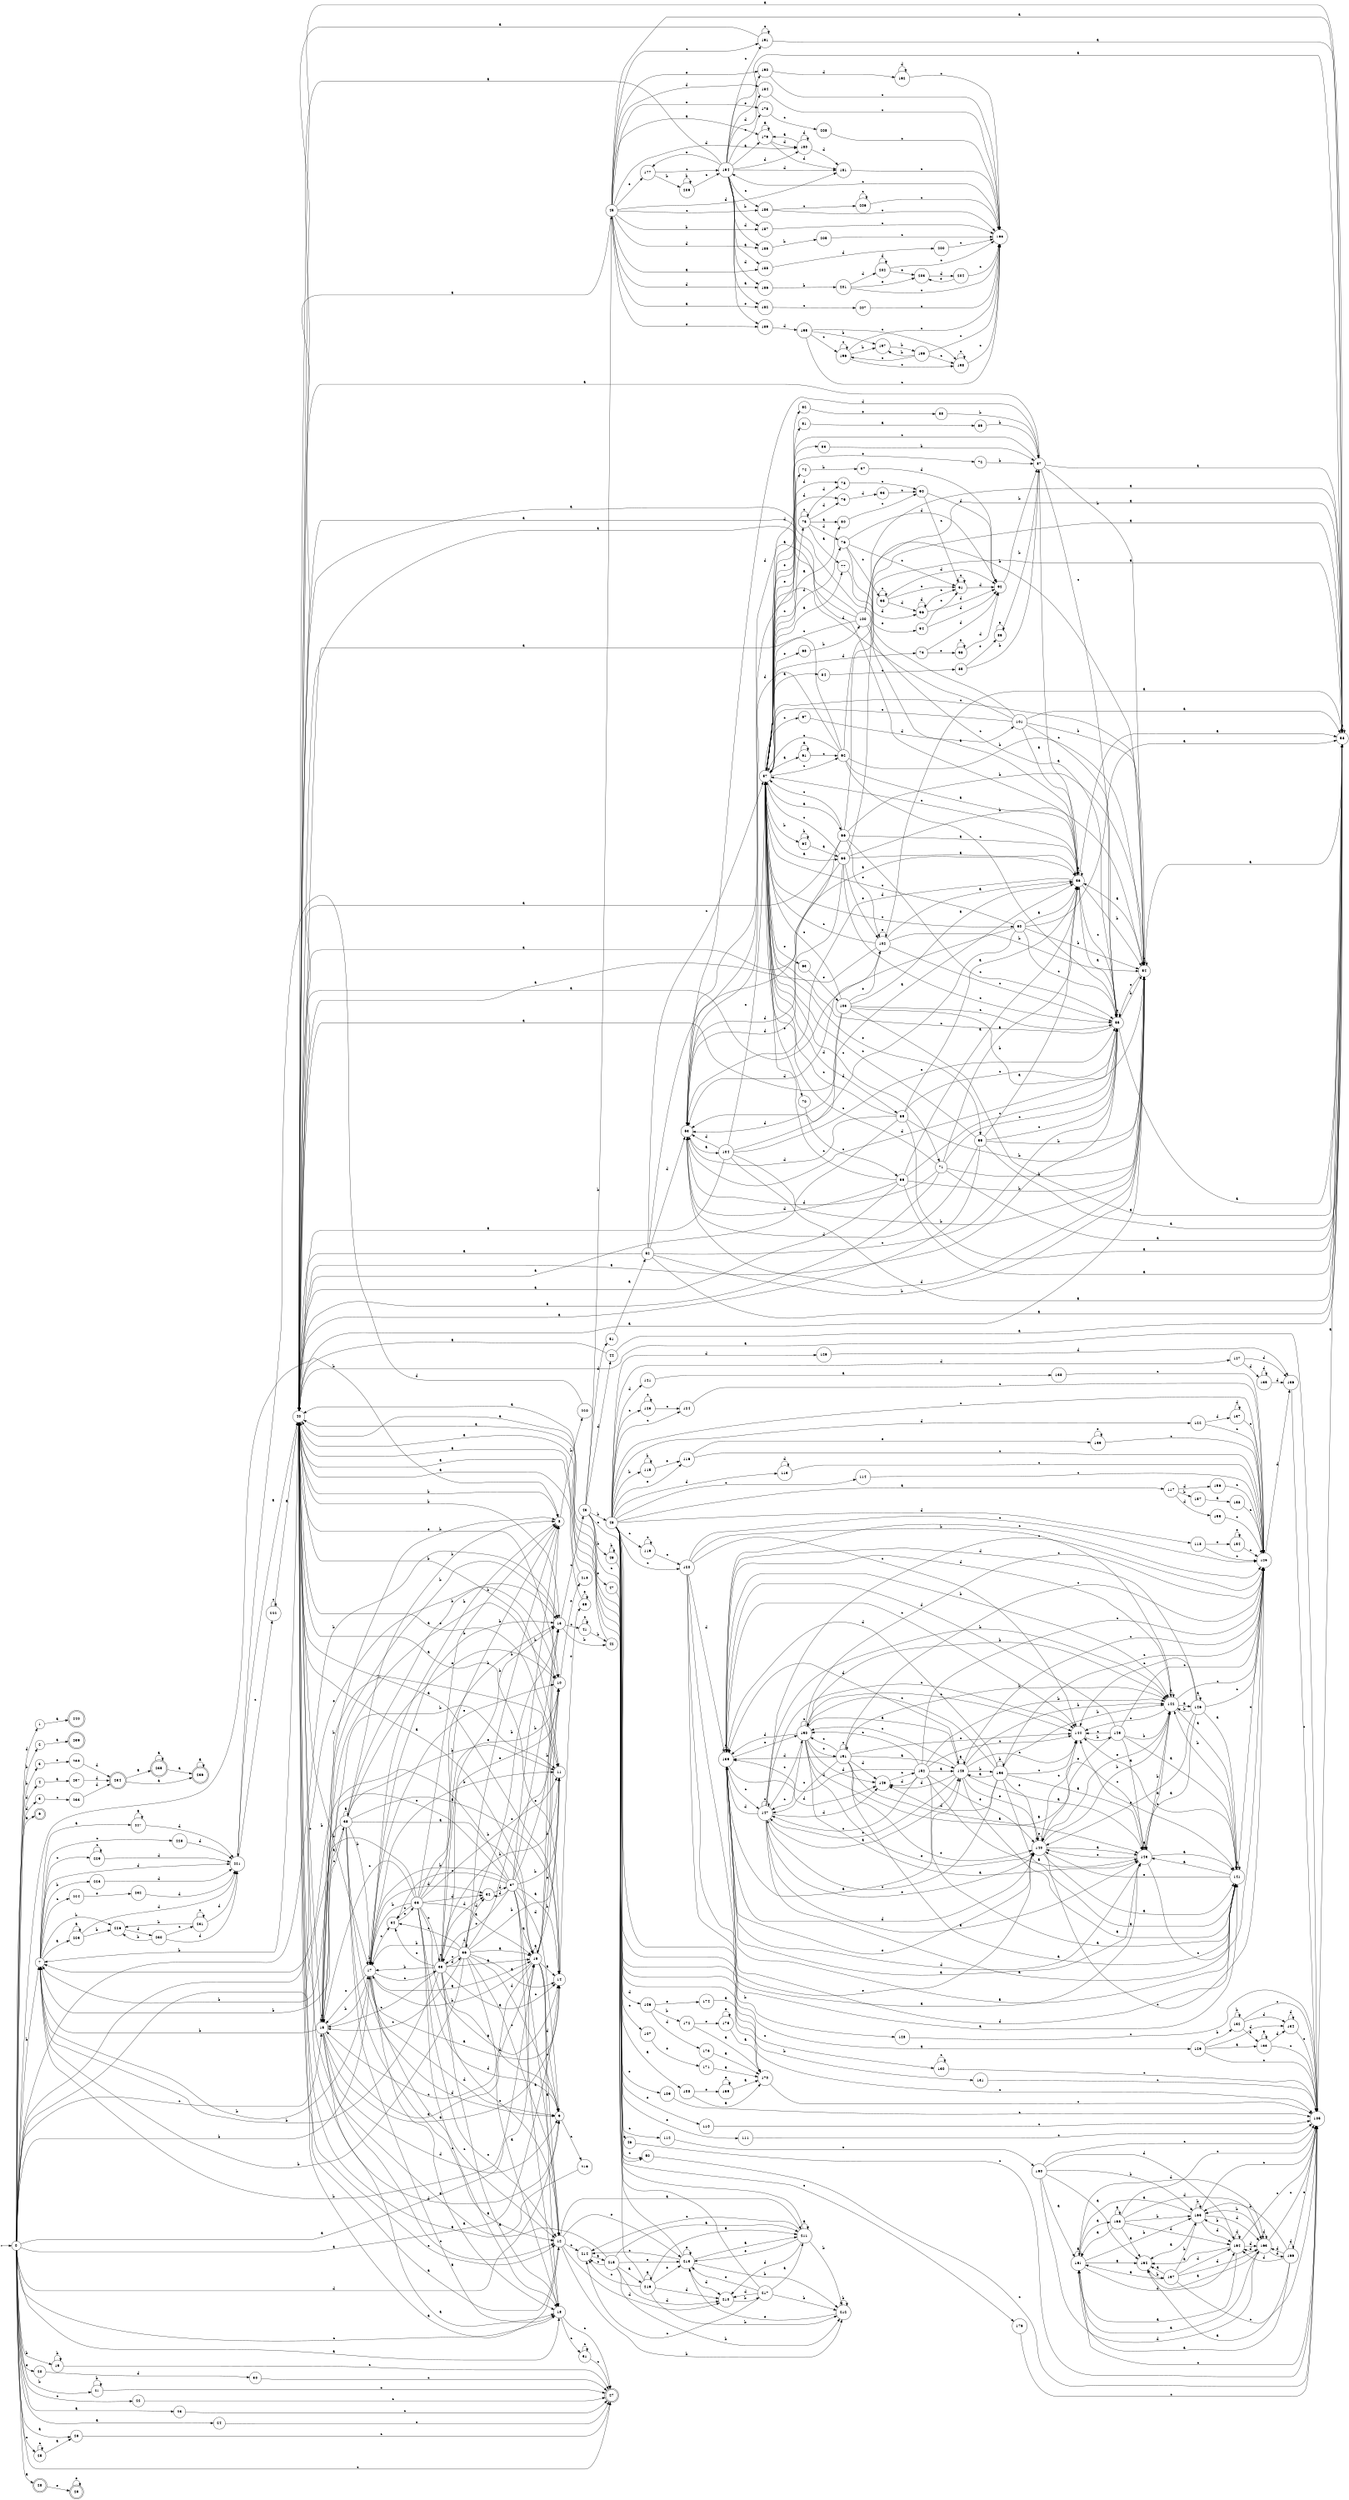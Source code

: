 digraph finite_state_machine {
rankdir=LR;
size="20,20";
node [shape = point]; "dummy0"
node [shape = circle]; "0";
"dummy0" -> "0";
node [shape = circle]; "1";
node [shape = circle]; "2";
node [shape = circle]; "3";
node [shape = circle]; "4";
node [shape = circle]; "5";
node [shape = doublecircle]; "6";node [shape = circle]; "7";
node [shape = circle]; "8";
node [shape = circle]; "9";
node [shape = circle]; "10";
node [shape = circle]; "11";
node [shape = circle]; "12";
node [shape = circle]; "13";
node [shape = circle]; "14";
node [shape = circle]; "15";
node [shape = circle]; "16";
node [shape = circle]; "17";
node [shape = circle]; "18";
node [shape = circle]; "19";
node [shape = circle]; "20";
node [shape = circle]; "21";
node [shape = circle]; "22";
node [shape = circle]; "23";
node [shape = circle]; "24";
node [shape = circle]; "25";
node [shape = circle]; "26";
node [shape = doublecircle]; "27";node [shape = doublecircle]; "28";node [shape = doublecircle]; "29";node [shape = circle]; "30";
node [shape = circle]; "31";
node [shape = circle]; "32";
node [shape = circle]; "33";
node [shape = circle]; "34";
node [shape = circle]; "35";
node [shape = circle]; "36";
node [shape = circle]; "37";
node [shape = circle]; "38";
node [shape = circle]; "39";
node [shape = circle]; "40";
node [shape = circle]; "41";
node [shape = circle]; "42";
node [shape = circle]; "43";
node [shape = circle]; "44";
node [shape = circle]; "45";
node [shape = circle]; "46";
node [shape = circle]; "47";
node [shape = circle]; "48";
node [shape = circle]; "49";
node [shape = circle]; "50";
node [shape = circle]; "51";
node [shape = circle]; "52";
node [shape = circle]; "53";
node [shape = circle]; "54";
node [shape = circle]; "55";
node [shape = circle]; "56";
node [shape = circle]; "57";
node [shape = circle]; "58";
node [shape = circle]; "59";
node [shape = circle]; "60";
node [shape = circle]; "61";
node [shape = circle]; "62";
node [shape = circle]; "63";
node [shape = circle]; "64";
node [shape = circle]; "65";
node [shape = circle]; "66";
node [shape = circle]; "67";
node [shape = circle]; "68";
node [shape = circle]; "69";
node [shape = circle]; "70";
node [shape = circle]; "71";
node [shape = circle]; "72";
node [shape = circle]; "73";
node [shape = circle]; "74";
node [shape = circle]; "75";
node [shape = circle]; "76";
node [shape = circle]; "77";
node [shape = circle]; "78";
node [shape = circle]; "79";
node [shape = circle]; "80";
node [shape = circle]; "81";
node [shape = circle]; "82";
node [shape = circle]; "83";
node [shape = circle]; "84";
node [shape = circle]; "85";
node [shape = circle]; "86";
node [shape = circle]; "87";
node [shape = circle]; "88";
node [shape = circle]; "89";
node [shape = circle]; "90";
node [shape = circle]; "91";
node [shape = circle]; "92";
node [shape = circle]; "93";
node [shape = circle]; "94";
node [shape = circle]; "95";
node [shape = circle]; "96";
node [shape = circle]; "97";
node [shape = circle]; "98";
node [shape = circle]; "99";
node [shape = circle]; "100";
node [shape = circle]; "101";
node [shape = circle]; "102";
node [shape = circle]; "103";
node [shape = circle]; "104";
node [shape = circle]; "105";
node [shape = circle]; "106";
node [shape = circle]; "107";
node [shape = circle]; "108";
node [shape = circle]; "109";
node [shape = circle]; "110";
node [shape = circle]; "111";
node [shape = circle]; "112";
node [shape = circle]; "113";
node [shape = circle]; "114";
node [shape = circle]; "115";
node [shape = circle]; "116";
node [shape = circle]; "117";
node [shape = circle]; "118";
node [shape = circle]; "119";
node [shape = circle]; "120";
node [shape = circle]; "121";
node [shape = circle]; "122";
node [shape = circle]; "123";
node [shape = circle]; "124";
node [shape = circle]; "125";
node [shape = circle]; "126";
node [shape = circle]; "127";
node [shape = circle]; "128";
node [shape = circle]; "129";
node [shape = circle]; "130";
node [shape = circle]; "131";
node [shape = circle]; "132";
node [shape = circle]; "133";
node [shape = circle]; "134";
node [shape = circle]; "135";
node [shape = circle]; "136";
node [shape = circle]; "137";
node [shape = circle]; "138";
node [shape = circle]; "139";
node [shape = circle]; "140";
node [shape = circle]; "141";
node [shape = circle]; "142";
node [shape = circle]; "143";
node [shape = circle]; "144";
node [shape = circle]; "145";
node [shape = circle]; "146";
node [shape = circle]; "147";
node [shape = circle]; "148";
node [shape = circle]; "149";
node [shape = circle]; "150";
node [shape = circle]; "151";
node [shape = circle]; "152";
node [shape = circle]; "153";
node [shape = circle]; "154";
node [shape = circle]; "155";
node [shape = circle]; "156";
node [shape = circle]; "157";
node [shape = circle]; "158";
node [shape = circle]; "159";
node [shape = circle]; "160";
node [shape = circle]; "161";
node [shape = circle]; "162";
node [shape = circle]; "163";
node [shape = circle]; "164";
node [shape = circle]; "165";
node [shape = circle]; "166";
node [shape = circle]; "167";
node [shape = circle]; "168";
node [shape = circle]; "169";
node [shape = circle]; "170";
node [shape = circle]; "171";
node [shape = circle]; "172";
node [shape = circle]; "173";
node [shape = circle]; "174";
node [shape = circle]; "175";
node [shape = circle]; "176";
node [shape = circle]; "177";
node [shape = circle]; "178";
node [shape = circle]; "179";
node [shape = circle]; "180";
node [shape = circle]; "181";
node [shape = circle]; "182";
node [shape = circle]; "183";
node [shape = circle]; "184";
node [shape = circle]; "185";
node [shape = circle]; "186";
node [shape = circle]; "187";
node [shape = circle]; "188";
node [shape = circle]; "189";
node [shape = circle]; "190";
node [shape = circle]; "191";
node [shape = circle]; "192";
node [shape = circle]; "193";
node [shape = circle]; "194";
node [shape = circle]; "195";
node [shape = circle]; "196";
node [shape = circle]; "197";
node [shape = circle]; "198";
node [shape = circle]; "199";
node [shape = circle]; "200";
node [shape = circle]; "201";
node [shape = circle]; "202";
node [shape = circle]; "203";
node [shape = circle]; "204";
node [shape = circle]; "205";
node [shape = circle]; "206";
node [shape = circle]; "207";
node [shape = circle]; "208";
node [shape = circle]; "209";
node [shape = circle]; "210";
node [shape = circle]; "211";
node [shape = circle]; "212";
node [shape = circle]; "213";
node [shape = circle]; "214";
node [shape = circle]; "215";
node [shape = circle]; "216";
node [shape = circle]; "217";
node [shape = circle]; "218";
node [shape = circle]; "219";
node [shape = circle]; "220";
node [shape = circle]; "221";
node [shape = circle]; "222";
node [shape = circle]; "223";
node [shape = circle]; "224";
node [shape = circle]; "225";
node [shape = circle]; "226";
node [shape = circle]; "227";
node [shape = circle]; "228";
node [shape = circle]; "229";
node [shape = circle]; "230";
node [shape = circle]; "231";
node [shape = circle]; "232";
node [shape = circle]; "233";
node [shape = doublecircle]; "234";node [shape = doublecircle]; "235";node [shape = doublecircle]; "236";node [shape = circle]; "237";
node [shape = circle]; "238";
node [shape = doublecircle]; "239";node [shape = doublecircle]; "240";"0" -> "1" [label = "d"];
 "0" -> "4" [label = "d"];
 "0" -> "5" [label = "d"];
 "0" -> "9" [label = "d"];
 "0" -> "2" [label = "b"];
 "0" -> "3" [label = "b"];
 "0" -> "7" [label = "b"];
 "0" -> "8" [label = "b"];
 "0" -> "11" [label = "b"];
 "0" -> "13" [label = "b"];
 "0" -> "17" [label = "b"];
 "0" -> "19" [label = "b"];
 "0" -> "21" [label = "b"];
 "0" -> "6" [label = "a"];
 "0" -> "14" [label = "a"];
 "0" -> "16" [label = "a"];
 "0" -> "18" [label = "a"];
 "0" -> "23" [label = "a"];
 "0" -> "24" [label = "a"];
 "0" -> "26" [label = "a"];
 "0" -> "28" [label = "a"];
 "0" -> "10" [label = "e"];
 "0" -> "20" [label = "e"];
 "0" -> "22" [label = "c"];
 "0" -> "25" [label = "c"];
 "0" -> "27" [label = "c"];
 "0" -> "12" [label = "c"];
 "0" -> "15" [label = "c"];
 "28" -> "29" [label = "e"];
 "29" -> "29" [label = "e"];
 "26" -> "27" [label = "c"];
 "25" -> "25" [label = "c"];
 "25" -> "26" [label = "a"];
 "24" -> "27" [label = "c"];
 "23" -> "27" [label = "c"];
 "22" -> "27" [label = "c"];
 "21" -> "21" [label = "b"];
 "21" -> "27" [label = "c"];
 "20" -> "30" [label = "d"];
 "30" -> "27" [label = "c"];
 "19" -> "19" [label = "b"];
 "19" -> "27" [label = "c"];
 "18" -> "27" [label = "c"];
 "18" -> "31" [label = "c"];
 "31" -> "27" [label = "c"];
 "31" -> "31" [label = "c"];
 "17" -> "17" [label = "b"];
 "17" -> "7" [label = "b"];
 "17" -> "8" [label = "b"];
 "17" -> "11" [label = "b"];
 "17" -> "13" [label = "b"];
 "17" -> "32" [label = "d"];
 "17" -> "9" [label = "d"];
 "17" -> "33" [label = "c"];
 "17" -> "34" [label = "c"];
 "17" -> "12" [label = "c"];
 "17" -> "15" [label = "c"];
 "17" -> "10" [label = "e"];
 "17" -> "16" [label = "a"];
 "17" -> "18" [label = "a"];
 "17" -> "14" [label = "a"];
 "34" -> "35" [label = "c"];
 "35" -> "33" [label = "c"];
 "35" -> "34" [label = "c"];
 "35" -> "12" [label = "c"];
 "35" -> "15" [label = "c"];
 "35" -> "32" [label = "d"];
 "35" -> "9" [label = "d"];
 "35" -> "17" [label = "b"];
 "35" -> "7" [label = "b"];
 "35" -> "8" [label = "b"];
 "35" -> "11" [label = "b"];
 "35" -> "13" [label = "b"];
 "35" -> "10" [label = "e"];
 "35" -> "16" [label = "a"];
 "35" -> "18" [label = "a"];
 "35" -> "14" [label = "a"];
 "33" -> "33" [label = "c"];
 "33" -> "34" [label = "c"];
 "33" -> "12" [label = "c"];
 "33" -> "15" [label = "c"];
 "33" -> "32" [label = "d"];
 "33" -> "9" [label = "d"];
 "33" -> "36" [label = "d"];
 "33" -> "17" [label = "b"];
 "33" -> "7" [label = "b"];
 "33" -> "8" [label = "b"];
 "33" -> "11" [label = "b"];
 "33" -> "13" [label = "b"];
 "33" -> "10" [label = "e"];
 "33" -> "16" [label = "a"];
 "33" -> "18" [label = "a"];
 "33" -> "14" [label = "a"];
 "36" -> "32" [label = "d"];
 "36" -> "9" [label = "d"];
 "36" -> "36" [label = "d"];
 "36" -> "33" [label = "c"];
 "36" -> "34" [label = "c"];
 "36" -> "12" [label = "c"];
 "36" -> "15" [label = "c"];
 "36" -> "17" [label = "b"];
 "36" -> "7" [label = "b"];
 "36" -> "8" [label = "b"];
 "36" -> "11" [label = "b"];
 "36" -> "13" [label = "b"];
 "36" -> "10" [label = "e"];
 "36" -> "16" [label = "a"];
 "36" -> "18" [label = "a"];
 "36" -> "14" [label = "a"];
 "32" -> "37" [label = "d"];
 "37" -> "32" [label = "d"];
 "37" -> "9" [label = "d"];
 "37" -> "33" [label = "c"];
 "37" -> "34" [label = "c"];
 "37" -> "12" [label = "c"];
 "37" -> "15" [label = "c"];
 "37" -> "17" [label = "b"];
 "37" -> "7" [label = "b"];
 "37" -> "8" [label = "b"];
 "37" -> "11" [label = "b"];
 "37" -> "13" [label = "b"];
 "37" -> "10" [label = "e"];
 "37" -> "16" [label = "a"];
 "37" -> "18" [label = "a"];
 "37" -> "14" [label = "a"];
 "16" -> "16" [label = "a"];
 "16" -> "18" [label = "a"];
 "16" -> "14" [label = "a"];
 "16" -> "17" [label = "b"];
 "16" -> "7" [label = "b"];
 "16" -> "8" [label = "b"];
 "16" -> "11" [label = "b"];
 "16" -> "13" [label = "b"];
 "16" -> "9" [label = "d"];
 "16" -> "10" [label = "e"];
 "16" -> "12" [label = "c"];
 "16" -> "15" [label = "c"];
 "15" -> "12" [label = "c"];
 "15" -> "15" [label = "c"];
 "15" -> "16" [label = "a"];
 "15" -> "18" [label = "a"];
 "15" -> "38" [label = "a"];
 "15" -> "14" [label = "a"];
 "15" -> "17" [label = "b"];
 "15" -> "7" [label = "b"];
 "15" -> "8" [label = "b"];
 "15" -> "11" [label = "b"];
 "15" -> "13" [label = "b"];
 "15" -> "9" [label = "d"];
 "15" -> "10" [label = "e"];
 "38" -> "16" [label = "a"];
 "38" -> "18" [label = "a"];
 "38" -> "38" [label = "a"];
 "38" -> "14" [label = "a"];
 "38" -> "12" [label = "c"];
 "38" -> "15" [label = "c"];
 "38" -> "17" [label = "b"];
 "38" -> "7" [label = "b"];
 "38" -> "8" [label = "b"];
 "38" -> "11" [label = "b"];
 "38" -> "13" [label = "b"];
 "38" -> "9" [label = "d"];
 "38" -> "10" [label = "e"];
 "14" -> "39" [label = "e"];
 "14" -> "40" [label = "a"];
 "40" -> "17" [label = "b"];
 "40" -> "7" [label = "b"];
 "40" -> "8" [label = "b"];
 "40" -> "11" [label = "b"];
 "40" -> "13" [label = "b"];
 "40" -> "9" [label = "d"];
 "40" -> "10" [label = "e"];
 "40" -> "12" [label = "c"];
 "40" -> "15" [label = "c"];
 "40" -> "16" [label = "a"];
 "40" -> "18" [label = "a"];
 "40" -> "14" [label = "a"];
 "39" -> "39" [label = "e"];
 "39" -> "40" [label = "a"];
 "13" -> "41" [label = "c"];
 "13" -> "43" [label = "c"];
 "13" -> "42" [label = "b"];
 "43" -> "51" [label = "d"];
 "43" -> "44" [label = "d"];
 "43" -> "48" [label = "b"];
 "43" -> "49" [label = "b"];
 "43" -> "45" [label = "b"];
 "43" -> "50" [label = "c"];
 "43" -> "46" [label = "c"];
 "43" -> "47" [label = "e"];
 "51" -> "52" [label = "a"];
 "52" -> "53" [label = "d"];
 "52" -> "54" [label = "b"];
 "52" -> "57" [label = "c"];
 "52" -> "55" [label = "c"];
 "52" -> "56" [label = "a"];
 "52" -> "58" [label = "a"];
 "52" -> "40" [label = "a"];
 "58" -> "40" [label = "a"];
 "58" -> "58" [label = "a"];
 "57" -> "83" [label = "e"];
 "57" -> "68" [label = "e"];
 "57" -> "70" [label = "e"];
 "57" -> "72" [label = "e"];
 "57" -> "74" [label = "e"];
 "57" -> "59" [label = "e"];
 "57" -> "63" [label = "e"];
 "57" -> "67" [label = "c"];
 "57" -> "71" [label = "c"];
 "57" -> "75" [label = "c"];
 "57" -> "60" [label = "c"];
 "57" -> "62" [label = "c"];
 "57" -> "80" [label = "a"];
 "57" -> "65" [label = "a"];
 "57" -> "66" [label = "a"];
 "57" -> "81" [label = "a"];
 "57" -> "84" [label = "a"];
 "57" -> "61" [label = "a"];
 "57" -> "77" [label = "a"];
 "57" -> "64" [label = "b"];
 "57" -> "82" [label = "d"];
 "57" -> "69" [label = "d"];
 "57" -> "73" [label = "d"];
 "57" -> "76" [label = "d"];
 "57" -> "78" [label = "d"];
 "57" -> "79" [label = "d"];
 "84" -> "85" [label = "c"];
 "85" -> "86" [label = "e"];
 "85" -> "87" [label = "b"];
 "87" -> "57" [label = "c"];
 "87" -> "55" [label = "c"];
 "87" -> "53" [label = "d"];
 "87" -> "54" [label = "b"];
 "87" -> "56" [label = "a"];
 "87" -> "58" [label = "a"];
 "87" -> "40" [label = "a"];
 "86" -> "86" [label = "e"];
 "86" -> "87" [label = "b"];
 "83" -> "87" [label = "b"];
 "82" -> "88" [label = "e"];
 "88" -> "87" [label = "b"];
 "81" -> "89" [label = "a"];
 "89" -> "87" [label = "b"];
 "80" -> "90" [label = "c"];
 "90" -> "91" [label = "c"];
 "90" -> "92" [label = "d"];
 "92" -> "87" [label = "b"];
 "91" -> "91" [label = "c"];
 "91" -> "92" [label = "d"];
 "79" -> "93" [label = "d"];
 "93" -> "90" [label = "c"];
 "78" -> "90" [label = "c"];
 "77" -> "94" [label = "e"];
 "94" -> "91" [label = "c"];
 "94" -> "92" [label = "d"];
 "76" -> "91" [label = "c"];
 "76" -> "95" [label = "c"];
 "76" -> "96" [label = "d"];
 "76" -> "92" [label = "d"];
 "96" -> "96" [label = "d"];
 "96" -> "92" [label = "d"];
 "96" -> "91" [label = "c"];
 "95" -> "91" [label = "c"];
 "95" -> "95" [label = "c"];
 "95" -> "96" [label = "d"];
 "95" -> "92" [label = "d"];
 "75" -> "75" [label = "c"];
 "75" -> "76" [label = "d"];
 "75" -> "78" [label = "d"];
 "75" -> "79" [label = "d"];
 "75" -> "80" [label = "a"];
 "75" -> "77" [label = "a"];
 "74" -> "97" [label = "b"];
 "97" -> "92" [label = "d"];
 "73" -> "98" [label = "e"];
 "73" -> "92" [label = "d"];
 "98" -> "98" [label = "e"];
 "98" -> "92" [label = "d"];
 "72" -> "87" [label = "b"];
 "71" -> "57" [label = "c"];
 "71" -> "55" [label = "c"];
 "71" -> "53" [label = "d"];
 "71" -> "54" [label = "b"];
 "71" -> "56" [label = "a"];
 "71" -> "58" [label = "a"];
 "71" -> "40" [label = "a"];
 "70" -> "99" [label = "c"];
 "99" -> "57" [label = "c"];
 "99" -> "55" [label = "c"];
 "99" -> "53" [label = "d"];
 "99" -> "54" [label = "b"];
 "99" -> "56" [label = "a"];
 "99" -> "58" [label = "a"];
 "99" -> "40" [label = "a"];
 "69" -> "57" [label = "c"];
 "69" -> "55" [label = "c"];
 "69" -> "53" [label = "d"];
 "69" -> "54" [label = "b"];
 "69" -> "56" [label = "a"];
 "69" -> "58" [label = "a"];
 "69" -> "40" [label = "a"];
 "68" -> "100" [label = "b"];
 "100" -> "57" [label = "c"];
 "100" -> "55" [label = "c"];
 "100" -> "53" [label = "d"];
 "100" -> "54" [label = "b"];
 "100" -> "56" [label = "a"];
 "100" -> "58" [label = "a"];
 "100" -> "40" [label = "a"];
 "67" -> "101" [label = "d"];
 "101" -> "57" [label = "c"];
 "101" -> "55" [label = "c"];
 "101" -> "53" [label = "d"];
 "101" -> "54" [label = "b"];
 "101" -> "56" [label = "a"];
 "101" -> "58" [label = "a"];
 "101" -> "40" [label = "a"];
 "66" -> "102" [label = "e"];
 "66" -> "57" [label = "c"];
 "66" -> "55" [label = "c"];
 "66" -> "53" [label = "d"];
 "66" -> "54" [label = "b"];
 "66" -> "56" [label = "a"];
 "66" -> "58" [label = "a"];
 "66" -> "40" [label = "a"];
 "102" -> "102" [label = "e"];
 "102" -> "57" [label = "c"];
 "102" -> "55" [label = "c"];
 "102" -> "53" [label = "d"];
 "102" -> "54" [label = "b"];
 "102" -> "56" [label = "a"];
 "102" -> "58" [label = "a"];
 "102" -> "40" [label = "a"];
 "65" -> "102" [label = "e"];
 "65" -> "57" [label = "c"];
 "65" -> "55" [label = "c"];
 "65" -> "53" [label = "d"];
 "65" -> "54" [label = "b"];
 "65" -> "56" [label = "a"];
 "65" -> "58" [label = "a"];
 "65" -> "40" [label = "a"];
 "64" -> "64" [label = "b"];
 "64" -> "65" [label = "a"];
 "63" -> "103" [label = "e"];
 "103" -> "102" [label = "e"];
 "103" -> "57" [label = "c"];
 "103" -> "55" [label = "c"];
 "103" -> "53" [label = "d"];
 "103" -> "54" [label = "b"];
 "103" -> "56" [label = "a"];
 "103" -> "58" [label = "a"];
 "103" -> "40" [label = "a"];
 "62" -> "57" [label = "c"];
 "62" -> "55" [label = "c"];
 "62" -> "53" [label = "d"];
 "62" -> "54" [label = "b"];
 "62" -> "56" [label = "a"];
 "62" -> "58" [label = "a"];
 "62" -> "40" [label = "a"];
 "61" -> "61" [label = "a"];
 "61" -> "62" [label = "c"];
 "60" -> "57" [label = "c"];
 "60" -> "55" [label = "c"];
 "60" -> "53" [label = "d"];
 "60" -> "54" [label = "b"];
 "60" -> "56" [label = "a"];
 "60" -> "58" [label = "a"];
 "60" -> "40" [label = "a"];
 "59" -> "57" [label = "c"];
 "59" -> "55" [label = "c"];
 "59" -> "53" [label = "d"];
 "59" -> "54" [label = "b"];
 "59" -> "56" [label = "a"];
 "59" -> "58" [label = "a"];
 "59" -> "40" [label = "a"];
 "56" -> "56" [label = "a"];
 "56" -> "58" [label = "a"];
 "56" -> "40" [label = "a"];
 "56" -> "53" [label = "d"];
 "56" -> "54" [label = "b"];
 "56" -> "57" [label = "c"];
 "56" -> "55" [label = "c"];
 "55" -> "57" [label = "c"];
 "55" -> "55" [label = "c"];
 "55" -> "53" [label = "d"];
 "55" -> "54" [label = "b"];
 "55" -> "56" [label = "a"];
 "55" -> "58" [label = "a"];
 "55" -> "40" [label = "a"];
 "54" -> "54" [label = "b"];
 "54" -> "53" [label = "d"];
 "54" -> "57" [label = "c"];
 "54" -> "55" [label = "c"];
 "54" -> "56" [label = "a"];
 "54" -> "58" [label = "a"];
 "54" -> "40" [label = "a"];
 "53" -> "104" [label = "a"];
 "104" -> "53" [label = "d"];
 "104" -> "54" [label = "b"];
 "104" -> "57" [label = "c"];
 "104" -> "55" [label = "c"];
 "104" -> "56" [label = "a"];
 "104" -> "58" [label = "a"];
 "104" -> "40" [label = "a"];
 "50" -> "105" [label = "c"];
 "105" -> "40" [label = "a"];
 "105" -> "58" [label = "a"];
 "49" -> "49" [label = "b"];
 "49" -> "50" [label = "c"];
 "48" -> "113" [label = "d"];
 "48" -> "118" [label = "d"];
 "48" -> "122" [label = "d"];
 "48" -> "121" [label = "d"];
 "48" -> "106" [label = "d"];
 "48" -> "126" [label = "d"];
 "48" -> "127" [label = "d"];
 "48" -> "130" [label = "c"];
 "48" -> "105" [label = "c"];
 "48" -> "107" [label = "c"];
 "48" -> "112" [label = "c"];
 "48" -> "114" [label = "c"];
 "48" -> "119" [label = "c"];
 "48" -> "120" [label = "c"];
 "48" -> "123" [label = "c"];
 "48" -> "124" [label = "c"];
 "48" -> "125" [label = "c"];
 "48" -> "129" [label = "a"];
 "48" -> "108" [label = "a"];
 "48" -> "117" [label = "a"];
 "48" -> "116" [label = "e"];
 "48" -> "109" [label = "e"];
 "48" -> "110" [label = "e"];
 "48" -> "111" [label = "e"];
 "48" -> "128" [label = "b"];
 "48" -> "115" [label = "b"];
 "48" -> "131" [label = "b"];
 "131" -> "105" [label = "c"];
 "130" -> "105" [label = "c"];
 "130" -> "130" [label = "c"];
 "129" -> "132" [label = "b"];
 "129" -> "133" [label = "a"];
 "129" -> "134" [label = "d"];
 "129" -> "105" [label = "c"];
 "134" -> "134" [label = "d"];
 "134" -> "105" [label = "c"];
 "133" -> "133" [label = "a"];
 "133" -> "134" [label = "d"];
 "133" -> "105" [label = "c"];
 "132" -> "132" [label = "b"];
 "132" -> "133" [label = "a"];
 "132" -> "134" [label = "d"];
 "132" -> "105" [label = "c"];
 "128" -> "105" [label = "c"];
 "127" -> "136" [label = "d"];
 "127" -> "135" [label = "d"];
 "136" -> "105" [label = "c"];
 "135" -> "136" [label = "d"];
 "135" -> "135" [label = "d"];
 "126" -> "136" [label = "d"];
 "125" -> "136" [label = "d"];
 "124" -> "125" [label = "c"];
 "123" -> "123" [label = "c"];
 "123" -> "124" [label = "c"];
 "122" -> "137" [label = "d"];
 "122" -> "125" [label = "c"];
 "137" -> "137" [label = "d"];
 "137" -> "125" [label = "c"];
 "121" -> "138" [label = "a"];
 "138" -> "125" [label = "c"];
 "120" -> "139" [label = "d"];
 "120" -> "140" [label = "e"];
 "120" -> "141" [label = "a"];
 "120" -> "143" [label = "a"];
 "120" -> "142" [label = "b"];
 "120" -> "144" [label = "c"];
 "120" -> "125" [label = "c"];
 "144" -> "145" [label = "b"];
 "145" -> "144" [label = "c"];
 "145" -> "125" [label = "c"];
 "145" -> "139" [label = "d"];
 "145" -> "140" [label = "e"];
 "145" -> "141" [label = "a"];
 "145" -> "143" [label = "a"];
 "145" -> "142" [label = "b"];
 "143" -> "141" [label = "a"];
 "143" -> "143" [label = "a"];
 "143" -> "139" [label = "d"];
 "143" -> "140" [label = "e"];
 "143" -> "142" [label = "b"];
 "143" -> "144" [label = "c"];
 "143" -> "125" [label = "c"];
 "142" -> "142" [label = "b"];
 "142" -> "146" [label = "a"];
 "142" -> "141" [label = "a"];
 "142" -> "143" [label = "a"];
 "142" -> "139" [label = "d"];
 "142" -> "140" [label = "e"];
 "142" -> "144" [label = "c"];
 "142" -> "125" [label = "c"];
 "146" -> "146" [label = "a"];
 "146" -> "141" [label = "a"];
 "146" -> "143" [label = "a"];
 "146" -> "142" [label = "b"];
 "146" -> "139" [label = "d"];
 "146" -> "140" [label = "e"];
 "146" -> "144" [label = "c"];
 "146" -> "125" [label = "c"];
 "141" -> "141" [label = "a"];
 "141" -> "143" [label = "a"];
 "141" -> "139" [label = "d"];
 "141" -> "140" [label = "e"];
 "141" -> "142" [label = "b"];
 "141" -> "144" [label = "c"];
 "141" -> "125" [label = "c"];
 "140" -> "140" [label = "e"];
 "140" -> "139" [label = "d"];
 "140" -> "141" [label = "a"];
 "140" -> "143" [label = "a"];
 "140" -> "142" [label = "b"];
 "140" -> "144" [label = "c"];
 "140" -> "125" [label = "c"];
 "139" -> "139" [label = "d"];
 "139" -> "149" [label = "d"];
 "139" -> "144" [label = "c"];
 "139" -> "147" [label = "c"];
 "139" -> "125" [label = "c"];
 "139" -> "150" [label = "c"];
 "139" -> "148" [label = "a"];
 "139" -> "141" [label = "a"];
 "139" -> "143" [label = "a"];
 "139" -> "140" [label = "e"];
 "139" -> "142" [label = "b"];
 "150" -> "144" [label = "c"];
 "150" -> "147" [label = "c"];
 "150" -> "150" [label = "c"];
 "150" -> "151" [label = "c"];
 "150" -> "125" [label = "c"];
 "150" -> "148" [label = "a"];
 "150" -> "141" [label = "a"];
 "150" -> "143" [label = "a"];
 "150" -> "139" [label = "d"];
 "150" -> "149" [label = "d"];
 "150" -> "140" [label = "e"];
 "150" -> "142" [label = "b"];
 "151" -> "144" [label = "c"];
 "151" -> "147" [label = "c"];
 "151" -> "150" [label = "c"];
 "151" -> "151" [label = "c"];
 "151" -> "125" [label = "c"];
 "151" -> "148" [label = "a"];
 "151" -> "141" [label = "a"];
 "151" -> "143" [label = "a"];
 "151" -> "139" [label = "d"];
 "151" -> "149" [label = "d"];
 "151" -> "140" [label = "e"];
 "151" -> "142" [label = "b"];
 "149" -> "152" [label = "c"];
 "152" -> "139" [label = "d"];
 "152" -> "149" [label = "d"];
 "152" -> "144" [label = "c"];
 "152" -> "147" [label = "c"];
 "152" -> "125" [label = "c"];
 "152" -> "150" [label = "c"];
 "152" -> "148" [label = "a"];
 "152" -> "141" [label = "a"];
 "152" -> "143" [label = "a"];
 "152" -> "140" [label = "e"];
 "152" -> "142" [label = "b"];
 "148" -> "148" [label = "a"];
 "148" -> "141" [label = "a"];
 "148" -> "143" [label = "a"];
 "148" -> "153" [label = "b"];
 "148" -> "142" [label = "b"];
 "148" -> "144" [label = "c"];
 "148" -> "147" [label = "c"];
 "148" -> "125" [label = "c"];
 "148" -> "150" [label = "c"];
 "148" -> "139" [label = "d"];
 "148" -> "149" [label = "d"];
 "148" -> "140" [label = "e"];
 "153" -> "153" [label = "b"];
 "153" -> "142" [label = "b"];
 "153" -> "148" [label = "a"];
 "153" -> "141" [label = "a"];
 "153" -> "143" [label = "a"];
 "153" -> "144" [label = "c"];
 "153" -> "147" [label = "c"];
 "153" -> "125" [label = "c"];
 "153" -> "150" [label = "c"];
 "153" -> "139" [label = "d"];
 "153" -> "149" [label = "d"];
 "153" -> "140" [label = "e"];
 "147" -> "144" [label = "c"];
 "147" -> "147" [label = "c"];
 "147" -> "125" [label = "c"];
 "147" -> "150" [label = "c"];
 "147" -> "148" [label = "a"];
 "147" -> "141" [label = "a"];
 "147" -> "143" [label = "a"];
 "147" -> "139" [label = "d"];
 "147" -> "149" [label = "d"];
 "147" -> "140" [label = "e"];
 "147" -> "142" [label = "b"];
 "119" -> "120" [label = "c"];
 "119" -> "119" [label = "c"];
 "118" -> "154" [label = "e"];
 "118" -> "125" [label = "c"];
 "154" -> "154" [label = "e"];
 "154" -> "125" [label = "c"];
 "117" -> "155" [label = "d"];
 "117" -> "156" [label = "d"];
 "117" -> "157" [label = "b"];
 "157" -> "158" [label = "a"];
 "158" -> "125" [label = "c"];
 "156" -> "125" [label = "c"];
 "155" -> "125" [label = "c"];
 "116" -> "159" [label = "e"];
 "116" -> "125" [label = "c"];
 "159" -> "159" [label = "e"];
 "159" -> "125" [label = "c"];
 "115" -> "115" [label = "b"];
 "115" -> "116" [label = "e"];
 "114" -> "125" [label = "c"];
 "113" -> "113" [label = "d"];
 "113" -> "125" [label = "c"];
 "112" -> "160" [label = "e"];
 "160" -> "161" [label = "a"];
 "160" -> "162" [label = "a"];
 "160" -> "163" [label = "d"];
 "160" -> "164" [label = "d"];
 "160" -> "165" [label = "b"];
 "160" -> "105" [label = "c"];
 "165" -> "165" [label = "b"];
 "165" -> "161" [label = "a"];
 "165" -> "162" [label = "a"];
 "165" -> "163" [label = "d"];
 "165" -> "164" [label = "d"];
 "165" -> "105" [label = "c"];
 "164" -> "163" [label = "d"];
 "164" -> "164" [label = "d"];
 "164" -> "161" [label = "a"];
 "164" -> "162" [label = "a"];
 "164" -> "165" [label = "b"];
 "164" -> "105" [label = "c"];
 "163" -> "163" [label = "d"];
 "163" -> "164" [label = "d"];
 "163" -> "166" [label = "d"];
 "163" -> "161" [label = "a"];
 "163" -> "162" [label = "a"];
 "163" -> "165" [label = "b"];
 "163" -> "105" [label = "c"];
 "166" -> "163" [label = "d"];
 "166" -> "164" [label = "d"];
 "166" -> "166" [label = "d"];
 "166" -> "161" [label = "a"];
 "166" -> "162" [label = "a"];
 "166" -> "165" [label = "b"];
 "166" -> "105" [label = "c"];
 "162" -> "167" [label = "b"];
 "167" -> "161" [label = "a"];
 "167" -> "162" [label = "a"];
 "167" -> "163" [label = "d"];
 "167" -> "164" [label = "d"];
 "167" -> "165" [label = "b"];
 "167" -> "105" [label = "c"];
 "161" -> "168" [label = "a"];
 "161" -> "161" [label = "a"];
 "161" -> "162" [label = "a"];
 "161" -> "163" [label = "d"];
 "161" -> "164" [label = "d"];
 "161" -> "165" [label = "b"];
 "161" -> "105" [label = "c"];
 "168" -> "168" [label = "a"];
 "168" -> "161" [label = "a"];
 "168" -> "162" [label = "a"];
 "168" -> "163" [label = "d"];
 "168" -> "164" [label = "d"];
 "168" -> "165" [label = "b"];
 "168" -> "105" [label = "c"];
 "111" -> "105" [label = "c"];
 "110" -> "105" [label = "c"];
 "109" -> "105" [label = "c"];
 "108" -> "169" [label = "e"];
 "108" -> "170" [label = "a"];
 "170" -> "105" [label = "c"];
 "169" -> "169" [label = "e"];
 "169" -> "170" [label = "a"];
 "107" -> "171" [label = "e"];
 "171" -> "170" [label = "a"];
 "106" -> "172" [label = "b"];
 "106" -> "173" [label = "d"];
 "106" -> "174" [label = "e"];
 "174" -> "170" [label = "a"];
 "173" -> "170" [label = "a"];
 "172" -> "175" [label = "e"];
 "172" -> "170" [label = "a"];
 "175" -> "175" [label = "e"];
 "175" -> "170" [label = "a"];
 "47" -> "176" [label = "c"];
 "176" -> "105" [label = "c"];
 "46" -> "105" [label = "c"];
 "45" -> "177" [label = "e"];
 "45" -> "178" [label = "e"];
 "45" -> "189" [label = "e"];
 "45" -> "190" [label = "e"];
 "45" -> "179" [label = "a"];
 "45" -> "182" [label = "a"];
 "45" -> "40" [label = "a"];
 "45" -> "58" [label = "a"];
 "45" -> "188" [label = "a"];
 "45" -> "180" [label = "d"];
 "45" -> "181" [label = "d"];
 "45" -> "184" [label = "d"];
 "45" -> "185" [label = "d"];
 "45" -> "186" [label = "d"];
 "45" -> "191" [label = "c"];
 "45" -> "183" [label = "c"];
 "45" -> "187" [label = "b"];
 "191" -> "191" [label = "c"];
 "191" -> "40" [label = "a"];
 "191" -> "58" [label = "a"];
 "190" -> "192" [label = "d"];
 "190" -> "193" [label = "c"];
 "193" -> "194" [label = "c"];
 "194" -> "177" [label = "e"];
 "194" -> "178" [label = "e"];
 "194" -> "189" [label = "e"];
 "194" -> "190" [label = "e"];
 "194" -> "179" [label = "a"];
 "194" -> "182" [label = "a"];
 "194" -> "40" [label = "a"];
 "194" -> "58" [label = "a"];
 "194" -> "188" [label = "a"];
 "194" -> "180" [label = "d"];
 "194" -> "181" [label = "d"];
 "194" -> "184" [label = "d"];
 "194" -> "185" [label = "d"];
 "194" -> "186" [label = "d"];
 "194" -> "191" [label = "c"];
 "194" -> "183" [label = "c"];
 "194" -> "187" [label = "b"];
 "192" -> "192" [label = "d"];
 "192" -> "193" [label = "c"];
 "189" -> "195" [label = "d"];
 "195" -> "193" [label = "c"];
 "195" -> "196" [label = "c"];
 "195" -> "198" [label = "c"];
 "195" -> "197" [label = "b"];
 "198" -> "193" [label = "c"];
 "198" -> "198" [label = "c"];
 "197" -> "199" [label = "b"];
 "199" -> "197" [label = "b"];
 "199" -> "193" [label = "c"];
 "199" -> "196" [label = "c"];
 "199" -> "198" [label = "c"];
 "196" -> "193" [label = "c"];
 "196" -> "196" [label = "c"];
 "196" -> "198" [label = "c"];
 "196" -> "197" [label = "b"];
 "188" -> "200" [label = "d"];
 "200" -> "193" [label = "c"];
 "187" -> "193" [label = "c"];
 "186" -> "201" [label = "b"];
 "201" -> "202" [label = "d"];
 "201" -> "203" [label = "e"];
 "201" -> "193" [label = "c"];
 "203" -> "204" [label = "d"];
 "204" -> "203" [label = "e"];
 "204" -> "193" [label = "c"];
 "202" -> "202" [label = "d"];
 "202" -> "203" [label = "e"];
 "202" -> "193" [label = "c"];
 "185" -> "205" [label = "b"];
 "205" -> "193" [label = "c"];
 "184" -> "193" [label = "c"];
 "183" -> "193" [label = "c"];
 "183" -> "206" [label = "c"];
 "206" -> "193" [label = "c"];
 "206" -> "206" [label = "c"];
 "182" -> "207" [label = "c"];
 "207" -> "193" [label = "c"];
 "181" -> "193" [label = "c"];
 "180" -> "180" [label = "d"];
 "180" -> "181" [label = "d"];
 "180" -> "179" [label = "a"];
 "179" -> "179" [label = "a"];
 "179" -> "180" [label = "d"];
 "179" -> "181" [label = "d"];
 "178" -> "208" [label = "c"];
 "208" -> "193" [label = "c"];
 "177" -> "209" [label = "b"];
 "177" -> "194" [label = "c"];
 "209" -> "209" [label = "b"];
 "209" -> "194" [label = "c"];
 "44" -> "40" [label = "a"];
 "44" -> "58" [label = "a"];
 "42" -> "40" [label = "a"];
 "41" -> "41" [label = "c"];
 "41" -> "42" [label = "b"];
 "12" -> "210" [label = "d"];
 "12" -> "40" [label = "a"];
 "12" -> "211" [label = "a"];
 "12" -> "212" [label = "b"];
 "12" -> "213" [label = "e"];
 "12" -> "214" [label = "c"];
 "214" -> "215" [label = "a"];
 "215" -> "214" [label = "c"];
 "215" -> "216" [label = "a"];
 "215" -> "40" [label = "a"];
 "215" -> "211" [label = "a"];
 "215" -> "210" [label = "d"];
 "215" -> "212" [label = "b"];
 "215" -> "213" [label = "e"];
 "216" -> "216" [label = "a"];
 "216" -> "40" [label = "a"];
 "216" -> "211" [label = "a"];
 "216" -> "214" [label = "c"];
 "216" -> "210" [label = "d"];
 "216" -> "212" [label = "b"];
 "216" -> "213" [label = "e"];
 "213" -> "213" [label = "e"];
 "213" -> "212" [label = "b"];
 "213" -> "210" [label = "d"];
 "213" -> "40" [label = "a"];
 "213" -> "211" [label = "a"];
 "213" -> "214" [label = "c"];
 "212" -> "212" [label = "b"];
 "212" -> "213" [label = "e"];
 "211" -> "40" [label = "a"];
 "211" -> "211" [label = "a"];
 "211" -> "210" [label = "d"];
 "211" -> "212" [label = "b"];
 "211" -> "213" [label = "e"];
 "211" -> "214" [label = "c"];
 "210" -> "217" [label = "b"];
 "217" -> "210" [label = "d"];
 "217" -> "40" [label = "a"];
 "217" -> "211" [label = "a"];
 "217" -> "212" [label = "b"];
 "217" -> "213" [label = "e"];
 "217" -> "214" [label = "c"];
 "11" -> "40" [label = "a"];
 "10" -> "218" [label = "e"];
 "218" -> "40" [label = "a"];
 "9" -> "219" [label = "c"];
 "219" -> "40" [label = "a"];
 "8" -> "220" [label = "b"];
 "220" -> "221" [label = "d"];
 "221" -> "222" [label = "c"];
 "221" -> "40" [label = "a"];
 "222" -> "222" [label = "c"];
 "222" -> "40" [label = "a"];
 "7" -> "226" [label = "b"];
 "7" -> "223" [label = "b"];
 "7" -> "224" [label = "c"];
 "7" -> "228" [label = "c"];
 "7" -> "229" [label = "c"];
 "7" -> "225" [label = "a"];
 "7" -> "227" [label = "a"];
 "7" -> "221" [label = "d"];
 "229" -> "229" [label = "c"];
 "229" -> "221" [label = "d"];
 "228" -> "221" [label = "d"];
 "227" -> "227" [label = "a"];
 "227" -> "221" [label = "d"];
 "226" -> "230" [label = "d"];
 "230" -> "226" [label = "b"];
 "230" -> "231" [label = "c"];
 "230" -> "221" [label = "d"];
 "231" -> "231" [label = "c"];
 "231" -> "226" [label = "b"];
 "231" -> "221" [label = "d"];
 "225" -> "225" [label = "a"];
 "225" -> "226" [label = "b"];
 "225" -> "221" [label = "d"];
 "224" -> "232" [label = "e"];
 "232" -> "221" [label = "d"];
 "223" -> "221" [label = "d"];
 "5" -> "233" [label = "c"];
 "233" -> "234" [label = "d"];
 "234" -> "235" [label = "a"];
 "234" -> "236" [label = "a"];
 "236" -> "236" [label = "a"];
 "235" -> "235" [label = "a"];
 "235" -> "236" [label = "a"];
 "4" -> "237" [label = "a"];
 "237" -> "234" [label = "d"];
 "3" -> "238" [label = "e"];
 "238" -> "234" [label = "d"];
 "2" -> "239" [label = "a"];
 "1" -> "240" [label = "a"];
 }

